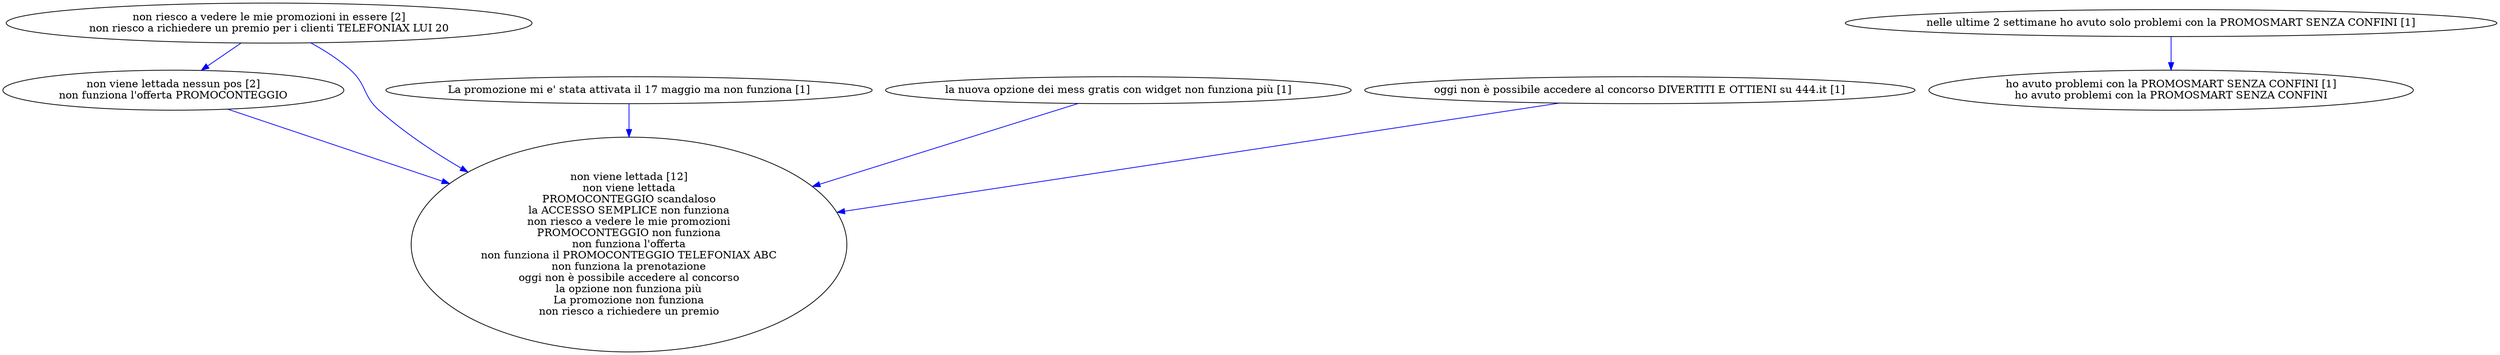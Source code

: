 digraph collapsedGraph {
"non viene lettada nessun pos [2]\nnon funziona l'offerta PROMOCONTEGGIO""non viene lettada [12]\nnon viene lettada\nPROMOCONTEGGIO scandaloso\nla ACCESSO SEMPLICE non funziona\nnon riesco a vedere le mie promozioni\nPROMOCONTEGGIO non funziona\nnon funziona l'offerta\nnon funziona il PROMOCONTEGGIO TELEFONIAX ABC\nnon funziona la prenotazione\noggi non è possibile accedere al concorso\nla opzione non funziona più\nLa promozione non funziona\nnon riesco a richiedere un premio""non riesco a vedere le mie promozioni in essere [2]\nnon riesco a richiedere un premio per i clienti TELEFONIAX LUI 20""La promozione mi e' stata attivata il 17 maggio ma non funziona [1]""la nuova opzione dei mess gratis con widget non funziona più [1]""ho avuto problemi con la PROMOSMART SENZA CONFINI [1]\nho avuto problemi con la PROMOSMART SENZA CONFINI""nelle ultime 2 settimane ho avuto solo problemi con la PROMOSMART SENZA CONFINI [1]""oggi non è possibile accedere al concorso DIVERTITI E OTTIENI su 444.it [1]""non viene lettada nessun pos [2]\nnon funziona l'offerta PROMOCONTEGGIO" -> "non viene lettada [12]\nnon viene lettada\nPROMOCONTEGGIO scandaloso\nla ACCESSO SEMPLICE non funziona\nnon riesco a vedere le mie promozioni\nPROMOCONTEGGIO non funziona\nnon funziona l'offerta\nnon funziona il PROMOCONTEGGIO TELEFONIAX ABC\nnon funziona la prenotazione\noggi non è possibile accedere al concorso\nla opzione non funziona più\nLa promozione non funziona\nnon riesco a richiedere un premio" [color=blue]
"non riesco a vedere le mie promozioni in essere [2]\nnon riesco a richiedere un premio per i clienti TELEFONIAX LUI 20" -> "non viene lettada [12]\nnon viene lettada\nPROMOCONTEGGIO scandaloso\nla ACCESSO SEMPLICE non funziona\nnon riesco a vedere le mie promozioni\nPROMOCONTEGGIO non funziona\nnon funziona l'offerta\nnon funziona il PROMOCONTEGGIO TELEFONIAX ABC\nnon funziona la prenotazione\noggi non è possibile accedere al concorso\nla opzione non funziona più\nLa promozione non funziona\nnon riesco a richiedere un premio" [color=blue]
"la nuova opzione dei mess gratis con widget non funziona più [1]" -> "non viene lettada [12]\nnon viene lettada\nPROMOCONTEGGIO scandaloso\nla ACCESSO SEMPLICE non funziona\nnon riesco a vedere le mie promozioni\nPROMOCONTEGGIO non funziona\nnon funziona l'offerta\nnon funziona il PROMOCONTEGGIO TELEFONIAX ABC\nnon funziona la prenotazione\noggi non è possibile accedere al concorso\nla opzione non funziona più\nLa promozione non funziona\nnon riesco a richiedere un premio" [color=blue]
"non riesco a vedere le mie promozioni in essere [2]\nnon riesco a richiedere un premio per i clienti TELEFONIAX LUI 20" -> "non viene lettada nessun pos [2]\nnon funziona l'offerta PROMOCONTEGGIO" [color=blue]
"oggi non è possibile accedere al concorso DIVERTITI E OTTIENI su 444.it [1]" -> "non viene lettada [12]\nnon viene lettada\nPROMOCONTEGGIO scandaloso\nla ACCESSO SEMPLICE non funziona\nnon riesco a vedere le mie promozioni\nPROMOCONTEGGIO non funziona\nnon funziona l'offerta\nnon funziona il PROMOCONTEGGIO TELEFONIAX ABC\nnon funziona la prenotazione\noggi non è possibile accedere al concorso\nla opzione non funziona più\nLa promozione non funziona\nnon riesco a richiedere un premio" [color=blue]
"La promozione mi e' stata attivata il 17 maggio ma non funziona [1]" -> "non viene lettada [12]\nnon viene lettada\nPROMOCONTEGGIO scandaloso\nla ACCESSO SEMPLICE non funziona\nnon riesco a vedere le mie promozioni\nPROMOCONTEGGIO non funziona\nnon funziona l'offerta\nnon funziona il PROMOCONTEGGIO TELEFONIAX ABC\nnon funziona la prenotazione\noggi non è possibile accedere al concorso\nla opzione non funziona più\nLa promozione non funziona\nnon riesco a richiedere un premio" [color=blue]
"nelle ultime 2 settimane ho avuto solo problemi con la PROMOSMART SENZA CONFINI [1]" -> "ho avuto problemi con la PROMOSMART SENZA CONFINI [1]\nho avuto problemi con la PROMOSMART SENZA CONFINI" [color=blue]
}